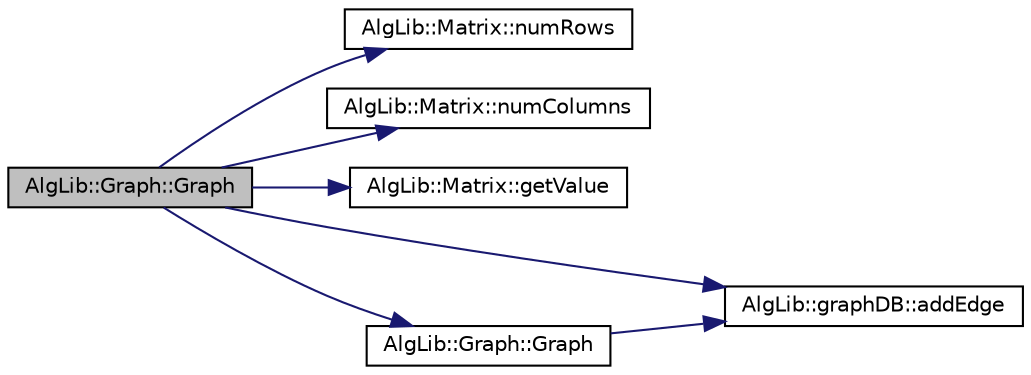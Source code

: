 digraph "AlgLib::Graph::Graph"
{
  edge [fontname="Helvetica",fontsize="10",labelfontname="Helvetica",labelfontsize="10"];
  node [fontname="Helvetica",fontsize="10",shape=record];
  rankdir="LR";
  Node1 [label="AlgLib::Graph::Graph",height=0.2,width=0.4,color="black", fillcolor="grey75", style="filled", fontcolor="black"];
  Node1 -> Node2 [color="midnightblue",fontsize="10",style="solid",fontname="Helvetica"];
  Node2 [label="AlgLib::Matrix::numRows",height=0.2,width=0.4,color="black", fillcolor="white", style="filled",URL="$class_alg_lib_1_1_matrix.html#ae78e1e7470110c5d8e43fe1199c6540e"];
  Node1 -> Node3 [color="midnightblue",fontsize="10",style="solid",fontname="Helvetica"];
  Node3 [label="AlgLib::Matrix::numColumns",height=0.2,width=0.4,color="black", fillcolor="white", style="filled",URL="$class_alg_lib_1_1_matrix.html#ac9a4892052b6d988fc79390528122f00"];
  Node1 -> Node4 [color="midnightblue",fontsize="10",style="solid",fontname="Helvetica"];
  Node4 [label="AlgLib::Matrix::getValue",height=0.2,width=0.4,color="black", fillcolor="white", style="filled",URL="$class_alg_lib_1_1_matrix.html#a99342d63d4ed38c0289f14566381958e"];
  Node1 -> Node5 [color="midnightblue",fontsize="10",style="solid",fontname="Helvetica"];
  Node5 [label="AlgLib::graphDB::addEdge",height=0.2,width=0.4,color="black", fillcolor="white", style="filled",URL="$class_alg_lib_1_1graph_d_b.html#aeedc15cdbef55a131d7cf3d91778032e"];
  Node1 -> Node6 [color="midnightblue",fontsize="10",style="solid",fontname="Helvetica"];
  Node6 [label="AlgLib::Graph::Graph",height=0.2,width=0.4,color="black", fillcolor="white", style="filled",URL="$class_alg_lib_1_1_graph.html#a365631724157558b77009a33f08104bd"];
  Node6 -> Node5 [color="midnightblue",fontsize="10",style="solid",fontname="Helvetica"];
}
